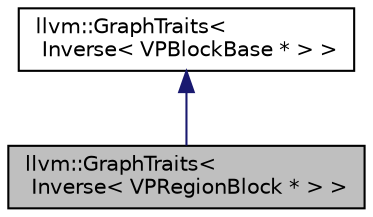 digraph "llvm::GraphTraits&lt; Inverse&lt; VPRegionBlock * &gt; &gt;"
{
 // LATEX_PDF_SIZE
  bgcolor="transparent";
  edge [fontname="Helvetica",fontsize="10",labelfontname="Helvetica",labelfontsize="10"];
  node [fontname="Helvetica",fontsize="10",shape="box"];
  Node1 [label="llvm::GraphTraits\<\l Inverse\< VPRegionBlock * \> \>",height=0.2,width=0.4,color="black", fillcolor="grey75", style="filled", fontcolor="black",tooltip=" "];
  Node2 -> Node1 [dir="back",color="midnightblue",fontsize="10",style="solid",fontname="Helvetica"];
  Node2 [label="llvm::GraphTraits\<\l Inverse\< VPBlockBase * \> \>",height=0.2,width=0.4,color="black",URL="$structllvm_1_1GraphTraits_3_01Inverse_3_01VPBlockBase_01_5_01_4_01_4.html",tooltip=" "];
}
